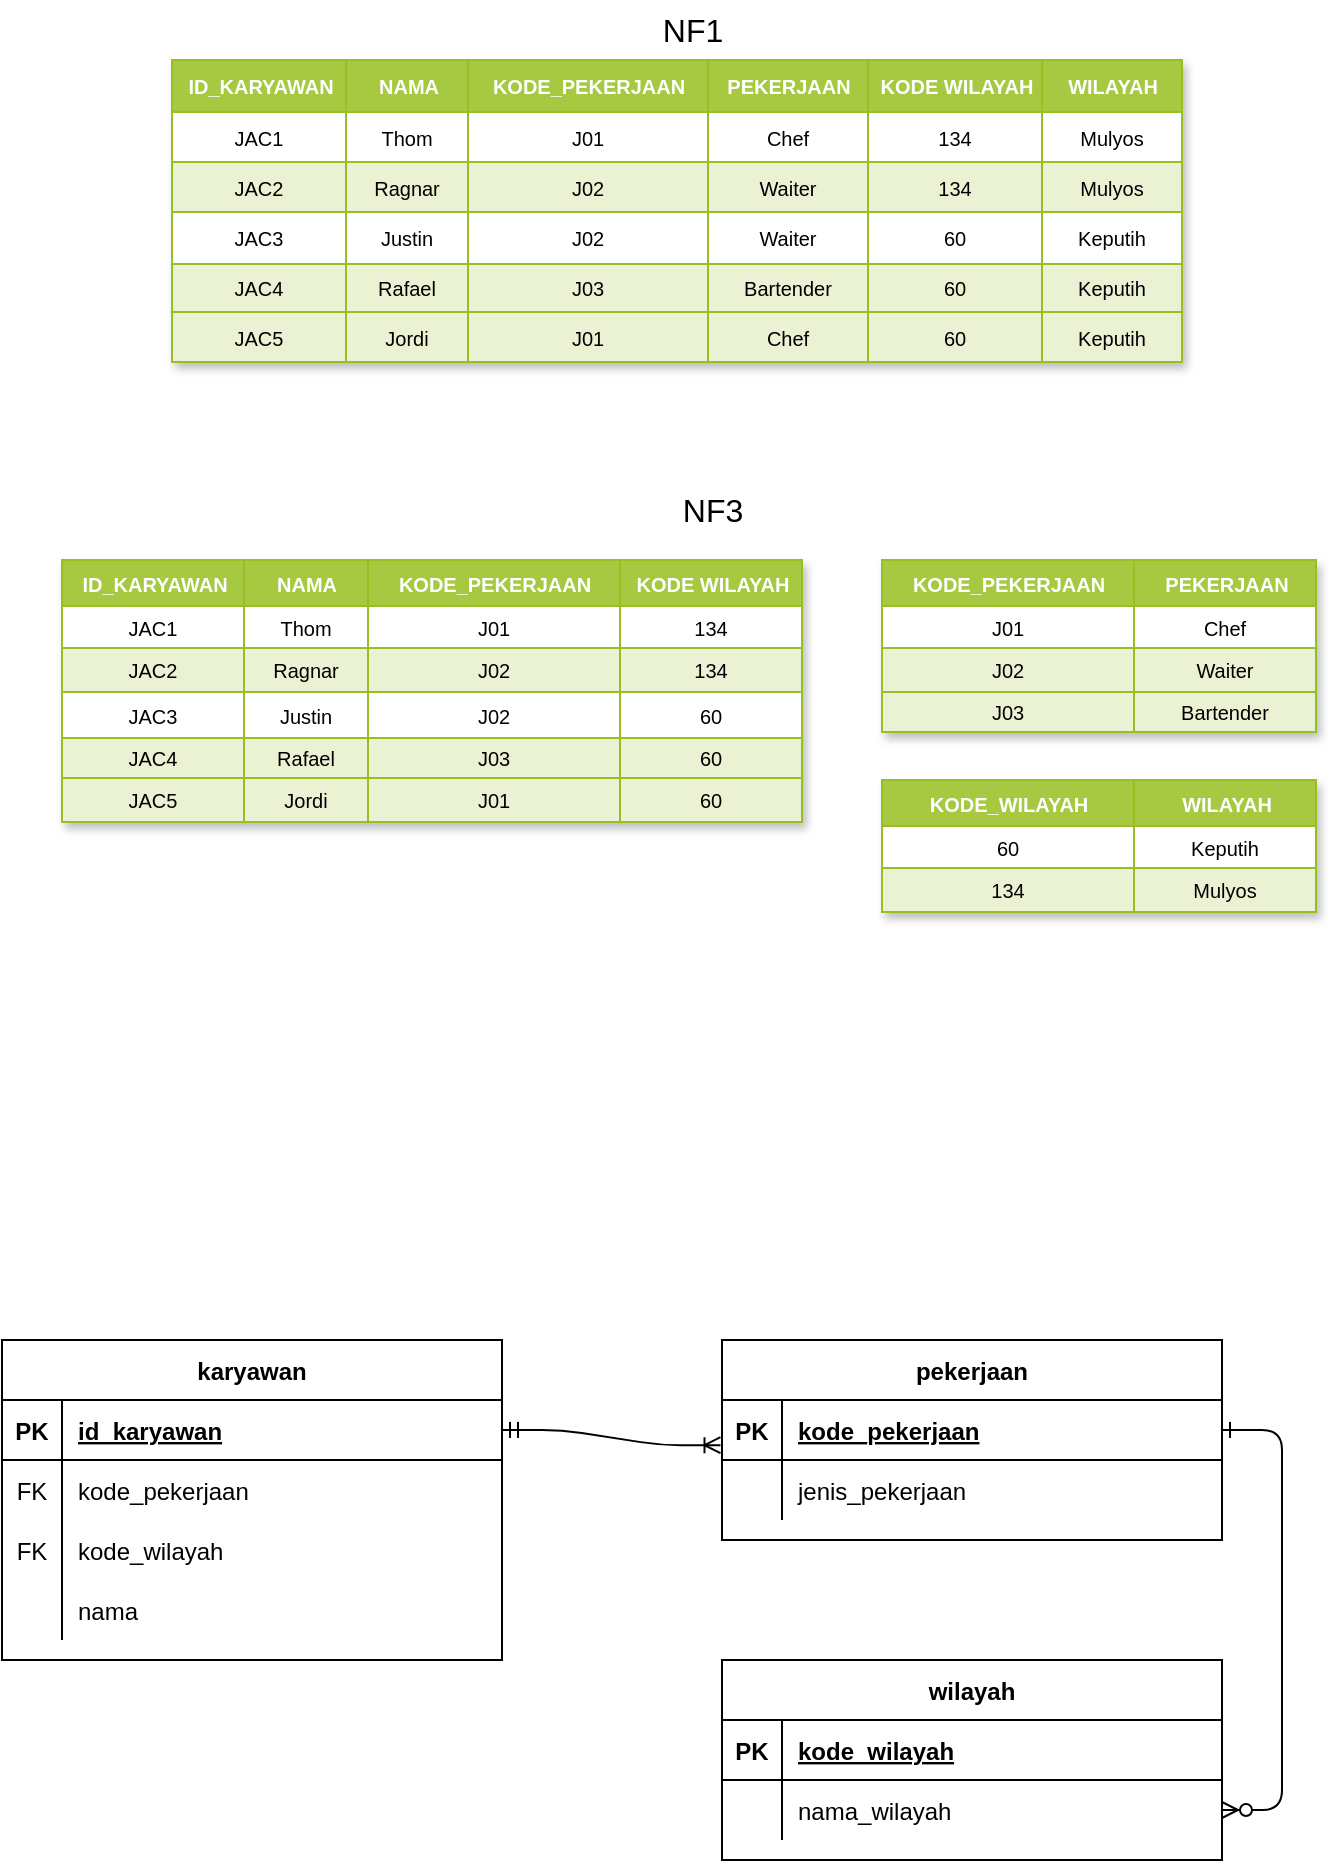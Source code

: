 <mxfile version="24.2.2" type="github">
  <diagram id="R2lEEEUBdFMjLlhIrx00" name="Page-1">
    <mxGraphModel dx="607" dy="333" grid="1" gridSize="10" guides="1" tooltips="1" connect="1" arrows="1" fold="1" page="1" pageScale="1" pageWidth="850" pageHeight="1100" math="0" shadow="0" extFonts="Permanent Marker^https://fonts.googleapis.com/css?family=Permanent+Marker">
      <root>
        <mxCell id="0" />
        <mxCell id="1" parent="0" />
        <mxCell id="C-vyLk0tnHw3VtMMgP7b-1" value="" style="edgeStyle=entityRelationEdgeStyle;endArrow=ERoneToMany;startArrow=ERmandOne;endFill=0;startFill=0;exitX=1;exitY=0.5;exitDx=0;exitDy=0;entryX=-0.003;entryY=0.753;entryDx=0;entryDy=0;entryPerimeter=0;" parent="1" source="C-vyLk0tnHw3VtMMgP7b-24" target="C-vyLk0tnHw3VtMMgP7b-3" edge="1">
          <mxGeometry width="100" height="100" relative="1" as="geometry">
            <mxPoint x="340" y="1290" as="sourcePoint" />
            <mxPoint x="440" y="1190" as="targetPoint" />
            <Array as="points">
              <mxPoint x="350" y="750" />
            </Array>
          </mxGeometry>
        </mxCell>
        <mxCell id="C-vyLk0tnHw3VtMMgP7b-12" value="" style="edgeStyle=entityRelationEdgeStyle;endArrow=ERzeroToMany;startArrow=ERone;endFill=1;startFill=0;" parent="1" source="C-vyLk0tnHw3VtMMgP7b-3" target="C-vyLk0tnHw3VtMMgP7b-17" edge="1">
          <mxGeometry width="100" height="100" relative="1" as="geometry">
            <mxPoint x="400" y="750" as="sourcePoint" />
            <mxPoint x="460" y="775" as="targetPoint" />
          </mxGeometry>
        </mxCell>
        <mxCell id="C-vyLk0tnHw3VtMMgP7b-2" value="pekerjaan" style="shape=table;startSize=30;container=1;collapsible=1;childLayout=tableLayout;fixedRows=1;rowLines=0;fontStyle=1;align=center;resizeLast=1;" parent="1" vertex="1">
          <mxGeometry x="450" y="690" width="250" height="100" as="geometry" />
        </mxCell>
        <mxCell id="C-vyLk0tnHw3VtMMgP7b-3" value="" style="shape=partialRectangle;collapsible=0;dropTarget=0;pointerEvents=0;fillColor=none;points=[[0,0.5],[1,0.5]];portConstraint=eastwest;top=0;left=0;right=0;bottom=1;" parent="C-vyLk0tnHw3VtMMgP7b-2" vertex="1">
          <mxGeometry y="30" width="250" height="30" as="geometry" />
        </mxCell>
        <mxCell id="C-vyLk0tnHw3VtMMgP7b-4" value="PK" style="shape=partialRectangle;overflow=hidden;connectable=0;fillColor=none;top=0;left=0;bottom=0;right=0;fontStyle=1;" parent="C-vyLk0tnHw3VtMMgP7b-3" vertex="1">
          <mxGeometry width="30" height="30" as="geometry">
            <mxRectangle width="30" height="30" as="alternateBounds" />
          </mxGeometry>
        </mxCell>
        <mxCell id="C-vyLk0tnHw3VtMMgP7b-5" value="kode_pekerjaan" style="shape=partialRectangle;overflow=hidden;connectable=0;fillColor=none;top=0;left=0;bottom=0;right=0;align=left;spacingLeft=6;fontStyle=5;" parent="C-vyLk0tnHw3VtMMgP7b-3" vertex="1">
          <mxGeometry x="30" width="220" height="30" as="geometry">
            <mxRectangle width="220" height="30" as="alternateBounds" />
          </mxGeometry>
        </mxCell>
        <mxCell id="C-vyLk0tnHw3VtMMgP7b-6" value="" style="shape=partialRectangle;collapsible=0;dropTarget=0;pointerEvents=0;fillColor=none;points=[[0,0.5],[1,0.5]];portConstraint=eastwest;top=0;left=0;right=0;bottom=0;" parent="C-vyLk0tnHw3VtMMgP7b-2" vertex="1">
          <mxGeometry y="60" width="250" height="30" as="geometry" />
        </mxCell>
        <mxCell id="C-vyLk0tnHw3VtMMgP7b-7" value="" style="shape=partialRectangle;overflow=hidden;connectable=0;fillColor=none;top=0;left=0;bottom=0;right=0;" parent="C-vyLk0tnHw3VtMMgP7b-6" vertex="1">
          <mxGeometry width="30" height="30" as="geometry">
            <mxRectangle width="30" height="30" as="alternateBounds" />
          </mxGeometry>
        </mxCell>
        <mxCell id="C-vyLk0tnHw3VtMMgP7b-8" value="jenis_pekerjaan" style="shape=partialRectangle;overflow=hidden;connectable=0;fillColor=none;top=0;left=0;bottom=0;right=0;align=left;spacingLeft=6;" parent="C-vyLk0tnHw3VtMMgP7b-6" vertex="1">
          <mxGeometry x="30" width="220" height="30" as="geometry">
            <mxRectangle width="220" height="30" as="alternateBounds" />
          </mxGeometry>
        </mxCell>
        <mxCell id="C-vyLk0tnHw3VtMMgP7b-13" value="wilayah" style="shape=table;startSize=30;container=1;collapsible=1;childLayout=tableLayout;fixedRows=1;rowLines=0;fontStyle=1;align=center;resizeLast=1;" parent="1" vertex="1">
          <mxGeometry x="450" y="850" width="250" height="100" as="geometry" />
        </mxCell>
        <mxCell id="C-vyLk0tnHw3VtMMgP7b-14" value="" style="shape=partialRectangle;collapsible=0;dropTarget=0;pointerEvents=0;fillColor=none;points=[[0,0.5],[1,0.5]];portConstraint=eastwest;top=0;left=0;right=0;bottom=1;" parent="C-vyLk0tnHw3VtMMgP7b-13" vertex="1">
          <mxGeometry y="30" width="250" height="30" as="geometry" />
        </mxCell>
        <mxCell id="C-vyLk0tnHw3VtMMgP7b-15" value="PK" style="shape=partialRectangle;overflow=hidden;connectable=0;fillColor=none;top=0;left=0;bottom=0;right=0;fontStyle=1;" parent="C-vyLk0tnHw3VtMMgP7b-14" vertex="1">
          <mxGeometry width="30" height="30" as="geometry">
            <mxRectangle width="30" height="30" as="alternateBounds" />
          </mxGeometry>
        </mxCell>
        <mxCell id="C-vyLk0tnHw3VtMMgP7b-16" value="kode_wilayah" style="shape=partialRectangle;overflow=hidden;connectable=0;fillColor=none;top=0;left=0;bottom=0;right=0;align=left;spacingLeft=6;fontStyle=5;" parent="C-vyLk0tnHw3VtMMgP7b-14" vertex="1">
          <mxGeometry x="30" width="220" height="30" as="geometry">
            <mxRectangle width="220" height="30" as="alternateBounds" />
          </mxGeometry>
        </mxCell>
        <mxCell id="C-vyLk0tnHw3VtMMgP7b-17" value="" style="shape=partialRectangle;collapsible=0;dropTarget=0;pointerEvents=0;fillColor=none;points=[[0,0.5],[1,0.5]];portConstraint=eastwest;top=0;left=0;right=0;bottom=0;" parent="C-vyLk0tnHw3VtMMgP7b-13" vertex="1">
          <mxGeometry y="60" width="250" height="30" as="geometry" />
        </mxCell>
        <mxCell id="C-vyLk0tnHw3VtMMgP7b-18" value="" style="shape=partialRectangle;overflow=hidden;connectable=0;fillColor=none;top=0;left=0;bottom=0;right=0;" parent="C-vyLk0tnHw3VtMMgP7b-17" vertex="1">
          <mxGeometry width="30" height="30" as="geometry">
            <mxRectangle width="30" height="30" as="alternateBounds" />
          </mxGeometry>
        </mxCell>
        <mxCell id="C-vyLk0tnHw3VtMMgP7b-19" value="nama_wilayah" style="shape=partialRectangle;overflow=hidden;connectable=0;fillColor=none;top=0;left=0;bottom=0;right=0;align=left;spacingLeft=6;" parent="C-vyLk0tnHw3VtMMgP7b-17" vertex="1">
          <mxGeometry x="30" width="220" height="30" as="geometry">
            <mxRectangle width="220" height="30" as="alternateBounds" />
          </mxGeometry>
        </mxCell>
        <mxCell id="C-vyLk0tnHw3VtMMgP7b-23" value="karyawan" style="shape=table;startSize=30;container=1;collapsible=1;childLayout=tableLayout;fixedRows=1;rowLines=0;fontStyle=1;align=center;resizeLast=1;" parent="1" vertex="1">
          <mxGeometry x="90" y="690" width="250" height="160" as="geometry" />
        </mxCell>
        <mxCell id="C-vyLk0tnHw3VtMMgP7b-24" value="" style="shape=partialRectangle;collapsible=0;dropTarget=0;pointerEvents=0;fillColor=none;points=[[0,0.5],[1,0.5]];portConstraint=eastwest;top=0;left=0;right=0;bottom=1;" parent="C-vyLk0tnHw3VtMMgP7b-23" vertex="1">
          <mxGeometry y="30" width="250" height="30" as="geometry" />
        </mxCell>
        <mxCell id="C-vyLk0tnHw3VtMMgP7b-25" value="PK" style="shape=partialRectangle;overflow=hidden;connectable=0;fillColor=none;top=0;left=0;bottom=0;right=0;fontStyle=1;" parent="C-vyLk0tnHw3VtMMgP7b-24" vertex="1">
          <mxGeometry width="30" height="30" as="geometry">
            <mxRectangle width="30" height="30" as="alternateBounds" />
          </mxGeometry>
        </mxCell>
        <mxCell id="C-vyLk0tnHw3VtMMgP7b-26" value="id_karyawan" style="shape=partialRectangle;overflow=hidden;connectable=0;fillColor=none;top=0;left=0;bottom=0;right=0;align=left;spacingLeft=6;fontStyle=5;" parent="C-vyLk0tnHw3VtMMgP7b-24" vertex="1">
          <mxGeometry x="30" width="220" height="30" as="geometry">
            <mxRectangle width="220" height="30" as="alternateBounds" />
          </mxGeometry>
        </mxCell>
        <mxCell id="C-vyLk0tnHw3VtMMgP7b-27" value="" style="shape=partialRectangle;collapsible=0;dropTarget=0;pointerEvents=0;fillColor=none;points=[[0,0.5],[1,0.5]];portConstraint=eastwest;top=0;left=0;right=0;bottom=0;" parent="C-vyLk0tnHw3VtMMgP7b-23" vertex="1">
          <mxGeometry y="60" width="250" height="30" as="geometry" />
        </mxCell>
        <mxCell id="C-vyLk0tnHw3VtMMgP7b-28" value="FK" style="shape=partialRectangle;overflow=hidden;connectable=0;fillColor=none;top=0;left=0;bottom=0;right=0;" parent="C-vyLk0tnHw3VtMMgP7b-27" vertex="1">
          <mxGeometry width="30" height="30" as="geometry">
            <mxRectangle width="30" height="30" as="alternateBounds" />
          </mxGeometry>
        </mxCell>
        <mxCell id="C-vyLk0tnHw3VtMMgP7b-29" value="kode_pekerjaan" style="shape=partialRectangle;overflow=hidden;connectable=0;fillColor=none;top=0;left=0;bottom=0;right=0;align=left;spacingLeft=6;" parent="C-vyLk0tnHw3VtMMgP7b-27" vertex="1">
          <mxGeometry x="30" width="220" height="30" as="geometry">
            <mxRectangle width="220" height="30" as="alternateBounds" />
          </mxGeometry>
        </mxCell>
        <mxCell id="DAkjuZI4XN_yzzUwWQdB-363" style="shape=partialRectangle;collapsible=0;dropTarget=0;pointerEvents=0;fillColor=none;points=[[0,0.5],[1,0.5]];portConstraint=eastwest;top=0;left=0;right=0;bottom=0;" vertex="1" parent="C-vyLk0tnHw3VtMMgP7b-23">
          <mxGeometry y="90" width="250" height="30" as="geometry" />
        </mxCell>
        <mxCell id="DAkjuZI4XN_yzzUwWQdB-364" value="FK" style="shape=partialRectangle;overflow=hidden;connectable=0;fillColor=none;top=0;left=0;bottom=0;right=0;" vertex="1" parent="DAkjuZI4XN_yzzUwWQdB-363">
          <mxGeometry width="30" height="30" as="geometry">
            <mxRectangle width="30" height="30" as="alternateBounds" />
          </mxGeometry>
        </mxCell>
        <mxCell id="DAkjuZI4XN_yzzUwWQdB-365" value="kode_wilayah" style="shape=partialRectangle;overflow=hidden;connectable=0;fillColor=none;top=0;left=0;bottom=0;right=0;align=left;spacingLeft=6;" vertex="1" parent="DAkjuZI4XN_yzzUwWQdB-363">
          <mxGeometry x="30" width="220" height="30" as="geometry">
            <mxRectangle width="220" height="30" as="alternateBounds" />
          </mxGeometry>
        </mxCell>
        <mxCell id="DAkjuZI4XN_yzzUwWQdB-366" style="shape=partialRectangle;collapsible=0;dropTarget=0;pointerEvents=0;fillColor=none;points=[[0,0.5],[1,0.5]];portConstraint=eastwest;top=0;left=0;right=0;bottom=0;" vertex="1" parent="C-vyLk0tnHw3VtMMgP7b-23">
          <mxGeometry y="120" width="250" height="30" as="geometry" />
        </mxCell>
        <mxCell id="DAkjuZI4XN_yzzUwWQdB-367" style="shape=partialRectangle;overflow=hidden;connectable=0;fillColor=none;top=0;left=0;bottom=0;right=0;" vertex="1" parent="DAkjuZI4XN_yzzUwWQdB-366">
          <mxGeometry width="30" height="30" as="geometry">
            <mxRectangle width="30" height="30" as="alternateBounds" />
          </mxGeometry>
        </mxCell>
        <mxCell id="DAkjuZI4XN_yzzUwWQdB-368" value="nama" style="shape=partialRectangle;overflow=hidden;connectable=0;fillColor=none;top=0;left=0;bottom=0;right=0;align=left;spacingLeft=6;" vertex="1" parent="DAkjuZI4XN_yzzUwWQdB-366">
          <mxGeometry x="30" width="220" height="30" as="geometry">
            <mxRectangle width="220" height="30" as="alternateBounds" />
          </mxGeometry>
        </mxCell>
        <mxCell id="DAkjuZI4XN_yzzUwWQdB-198" value="Assets" style="childLayout=tableLayout;recursiveResize=0;strokeColor=#98bf21;fillColor=#A7C942;shadow=1;" vertex="1" parent="1">
          <mxGeometry x="175" y="50" width="505" height="151" as="geometry" />
        </mxCell>
        <mxCell id="DAkjuZI4XN_yzzUwWQdB-199" style="shape=tableRow;horizontal=0;startSize=0;swimlaneHead=0;swimlaneBody=0;top=0;left=0;bottom=0;right=0;dropTarget=0;collapsible=0;recursiveResize=0;expand=0;fontStyle=0;strokeColor=inherit;fillColor=#ffffff;" vertex="1" parent="DAkjuZI4XN_yzzUwWQdB-198">
          <mxGeometry width="505" height="26" as="geometry" />
        </mxCell>
        <mxCell id="DAkjuZI4XN_yzzUwWQdB-200" value="ID_KARYAWAN" style="connectable=0;recursiveResize=0;strokeColor=inherit;fillColor=#A7C942;align=center;fontStyle=1;fontColor=#FFFFFF;html=1;fontSize=10;" vertex="1" parent="DAkjuZI4XN_yzzUwWQdB-199">
          <mxGeometry width="87" height="26" as="geometry">
            <mxRectangle width="87" height="26" as="alternateBounds" />
          </mxGeometry>
        </mxCell>
        <mxCell id="DAkjuZI4XN_yzzUwWQdB-201" value="NAMA" style="connectable=0;recursiveResize=0;strokeColor=inherit;fillColor=#A7C942;align=center;fontStyle=1;fontColor=#FFFFFF;html=1;fontSize=10;" vertex="1" parent="DAkjuZI4XN_yzzUwWQdB-199">
          <mxGeometry x="87" width="61" height="26" as="geometry">
            <mxRectangle width="61" height="26" as="alternateBounds" />
          </mxGeometry>
        </mxCell>
        <mxCell id="DAkjuZI4XN_yzzUwWQdB-202" value="KODE_PEKERJAAN" style="connectable=0;recursiveResize=0;strokeColor=inherit;fillColor=#A7C942;align=center;fontStyle=1;fontColor=#FFFFFF;html=1;fontSize=10;" vertex="1" parent="DAkjuZI4XN_yzzUwWQdB-199">
          <mxGeometry x="148" width="120" height="26" as="geometry">
            <mxRectangle width="120" height="26" as="alternateBounds" />
          </mxGeometry>
        </mxCell>
        <mxCell id="DAkjuZI4XN_yzzUwWQdB-224" value="PEKERJAAN" style="connectable=0;recursiveResize=0;strokeColor=inherit;fillColor=#A7C942;align=center;fontStyle=1;fontColor=#FFFFFF;html=1;fontSize=10;" vertex="1" parent="DAkjuZI4XN_yzzUwWQdB-199">
          <mxGeometry x="268" width="80" height="26" as="geometry">
            <mxRectangle width="80" height="26" as="alternateBounds" />
          </mxGeometry>
        </mxCell>
        <mxCell id="DAkjuZI4XN_yzzUwWQdB-229" value="KODE WILAYAH" style="connectable=0;recursiveResize=0;strokeColor=inherit;fillColor=#A7C942;align=center;fontStyle=1;fontColor=#FFFFFF;html=1;fontSize=10;" vertex="1" parent="DAkjuZI4XN_yzzUwWQdB-199">
          <mxGeometry x="348" width="87" height="26" as="geometry">
            <mxRectangle width="87" height="26" as="alternateBounds" />
          </mxGeometry>
        </mxCell>
        <mxCell id="DAkjuZI4XN_yzzUwWQdB-234" value="WILAYAH" style="connectable=0;recursiveResize=0;strokeColor=inherit;fillColor=#A7C942;align=center;fontStyle=1;fontColor=#FFFFFF;html=1;fontSize=10;" vertex="1" parent="DAkjuZI4XN_yzzUwWQdB-199">
          <mxGeometry x="435" width="70" height="26" as="geometry">
            <mxRectangle width="70" height="26" as="alternateBounds" />
          </mxGeometry>
        </mxCell>
        <mxCell id="DAkjuZI4XN_yzzUwWQdB-203" value="" style="shape=tableRow;horizontal=0;startSize=0;swimlaneHead=0;swimlaneBody=0;top=0;left=0;bottom=0;right=0;dropTarget=0;collapsible=0;recursiveResize=0;expand=0;fontStyle=0;strokeColor=inherit;fillColor=#ffffff;" vertex="1" parent="DAkjuZI4XN_yzzUwWQdB-198">
          <mxGeometry y="26" width="505" height="25" as="geometry" />
        </mxCell>
        <mxCell id="DAkjuZI4XN_yzzUwWQdB-204" value="&lt;div&gt;JAC1&lt;/div&gt;" style="connectable=0;recursiveResize=0;strokeColor=inherit;fillColor=inherit;align=center;whiteSpace=wrap;html=1;fontSize=10;" vertex="1" parent="DAkjuZI4XN_yzzUwWQdB-203">
          <mxGeometry width="87" height="25" as="geometry">
            <mxRectangle width="87" height="25" as="alternateBounds" />
          </mxGeometry>
        </mxCell>
        <mxCell id="DAkjuZI4XN_yzzUwWQdB-205" value="Thom" style="connectable=0;recursiveResize=0;strokeColor=inherit;fillColor=inherit;align=center;whiteSpace=wrap;html=1;fontSize=10;" vertex="1" parent="DAkjuZI4XN_yzzUwWQdB-203">
          <mxGeometry x="87" width="61" height="25" as="geometry">
            <mxRectangle width="61" height="25" as="alternateBounds" />
          </mxGeometry>
        </mxCell>
        <mxCell id="DAkjuZI4XN_yzzUwWQdB-206" value="J01" style="connectable=0;recursiveResize=0;strokeColor=inherit;fillColor=inherit;align=center;whiteSpace=wrap;html=1;fontSize=10;" vertex="1" parent="DAkjuZI4XN_yzzUwWQdB-203">
          <mxGeometry x="148" width="120" height="25" as="geometry">
            <mxRectangle width="120" height="25" as="alternateBounds" />
          </mxGeometry>
        </mxCell>
        <mxCell id="DAkjuZI4XN_yzzUwWQdB-225" value="Chef" style="connectable=0;recursiveResize=0;strokeColor=inherit;fillColor=inherit;align=center;whiteSpace=wrap;html=1;fontSize=10;" vertex="1" parent="DAkjuZI4XN_yzzUwWQdB-203">
          <mxGeometry x="268" width="80" height="25" as="geometry">
            <mxRectangle width="80" height="25" as="alternateBounds" />
          </mxGeometry>
        </mxCell>
        <mxCell id="DAkjuZI4XN_yzzUwWQdB-230" value="134" style="connectable=0;recursiveResize=0;strokeColor=inherit;fillColor=inherit;align=center;whiteSpace=wrap;html=1;fontSize=10;" vertex="1" parent="DAkjuZI4XN_yzzUwWQdB-203">
          <mxGeometry x="348" width="87" height="25" as="geometry">
            <mxRectangle width="87" height="25" as="alternateBounds" />
          </mxGeometry>
        </mxCell>
        <mxCell id="DAkjuZI4XN_yzzUwWQdB-235" value="Mulyos" style="connectable=0;recursiveResize=0;strokeColor=inherit;fillColor=inherit;align=center;whiteSpace=wrap;html=1;fontSize=10;" vertex="1" parent="DAkjuZI4XN_yzzUwWQdB-203">
          <mxGeometry x="435" width="70" height="25" as="geometry">
            <mxRectangle width="70" height="25" as="alternateBounds" />
          </mxGeometry>
        </mxCell>
        <mxCell id="DAkjuZI4XN_yzzUwWQdB-207" value="" style="shape=tableRow;horizontal=0;startSize=0;swimlaneHead=0;swimlaneBody=0;top=0;left=0;bottom=0;right=0;dropTarget=0;collapsible=0;recursiveResize=0;expand=0;fontStyle=1;strokeColor=inherit;fillColor=#EAF2D3;" vertex="1" parent="DAkjuZI4XN_yzzUwWQdB-198">
          <mxGeometry y="51" width="505" height="25" as="geometry" />
        </mxCell>
        <mxCell id="DAkjuZI4XN_yzzUwWQdB-208" value="JAC2" style="connectable=0;recursiveResize=0;strokeColor=inherit;fillColor=inherit;whiteSpace=wrap;html=1;fontSize=10;" vertex="1" parent="DAkjuZI4XN_yzzUwWQdB-207">
          <mxGeometry width="87" height="25" as="geometry">
            <mxRectangle width="87" height="25" as="alternateBounds" />
          </mxGeometry>
        </mxCell>
        <mxCell id="DAkjuZI4XN_yzzUwWQdB-209" value="Ragnar" style="connectable=0;recursiveResize=0;strokeColor=inherit;fillColor=inherit;whiteSpace=wrap;html=1;fontSize=10;" vertex="1" parent="DAkjuZI4XN_yzzUwWQdB-207">
          <mxGeometry x="87" width="61" height="25" as="geometry">
            <mxRectangle width="61" height="25" as="alternateBounds" />
          </mxGeometry>
        </mxCell>
        <mxCell id="DAkjuZI4XN_yzzUwWQdB-210" value="J02" style="connectable=0;recursiveResize=0;strokeColor=inherit;fillColor=inherit;whiteSpace=wrap;html=1;fontSize=10;" vertex="1" parent="DAkjuZI4XN_yzzUwWQdB-207">
          <mxGeometry x="148" width="120" height="25" as="geometry">
            <mxRectangle width="120" height="25" as="alternateBounds" />
          </mxGeometry>
        </mxCell>
        <mxCell id="DAkjuZI4XN_yzzUwWQdB-226" value="Waiter" style="connectable=0;recursiveResize=0;strokeColor=inherit;fillColor=inherit;whiteSpace=wrap;html=1;fontSize=10;" vertex="1" parent="DAkjuZI4XN_yzzUwWQdB-207">
          <mxGeometry x="268" width="80" height="25" as="geometry">
            <mxRectangle width="80" height="25" as="alternateBounds" />
          </mxGeometry>
        </mxCell>
        <mxCell id="DAkjuZI4XN_yzzUwWQdB-231" value="134" style="connectable=0;recursiveResize=0;strokeColor=inherit;fillColor=inherit;whiteSpace=wrap;html=1;fontSize=10;" vertex="1" parent="DAkjuZI4XN_yzzUwWQdB-207">
          <mxGeometry x="348" width="87" height="25" as="geometry">
            <mxRectangle width="87" height="25" as="alternateBounds" />
          </mxGeometry>
        </mxCell>
        <mxCell id="DAkjuZI4XN_yzzUwWQdB-236" value="Mulyos" style="connectable=0;recursiveResize=0;strokeColor=inherit;fillColor=inherit;whiteSpace=wrap;html=1;fontSize=10;" vertex="1" parent="DAkjuZI4XN_yzzUwWQdB-207">
          <mxGeometry x="435" width="70" height="25" as="geometry">
            <mxRectangle width="70" height="25" as="alternateBounds" />
          </mxGeometry>
        </mxCell>
        <mxCell id="DAkjuZI4XN_yzzUwWQdB-211" value="" style="shape=tableRow;horizontal=0;startSize=0;swimlaneHead=0;swimlaneBody=0;top=0;left=0;bottom=0;right=0;dropTarget=0;collapsible=0;recursiveResize=0;expand=0;fontStyle=0;strokeColor=inherit;fillColor=#ffffff;" vertex="1" parent="DAkjuZI4XN_yzzUwWQdB-198">
          <mxGeometry y="76" width="505" height="26" as="geometry" />
        </mxCell>
        <mxCell id="DAkjuZI4XN_yzzUwWQdB-212" value="JAC3" style="connectable=0;recursiveResize=0;strokeColor=inherit;fillColor=inherit;fontStyle=0;align=center;whiteSpace=wrap;html=1;fontSize=10;" vertex="1" parent="DAkjuZI4XN_yzzUwWQdB-211">
          <mxGeometry width="87" height="26" as="geometry">
            <mxRectangle width="87" height="26" as="alternateBounds" />
          </mxGeometry>
        </mxCell>
        <mxCell id="DAkjuZI4XN_yzzUwWQdB-213" value="Justin" style="connectable=0;recursiveResize=0;strokeColor=inherit;fillColor=inherit;fontStyle=0;align=center;whiteSpace=wrap;html=1;fontSize=10;" vertex="1" parent="DAkjuZI4XN_yzzUwWQdB-211">
          <mxGeometry x="87" width="61" height="26" as="geometry">
            <mxRectangle width="61" height="26" as="alternateBounds" />
          </mxGeometry>
        </mxCell>
        <mxCell id="DAkjuZI4XN_yzzUwWQdB-214" value="J02" style="connectable=0;recursiveResize=0;strokeColor=inherit;fillColor=inherit;fontStyle=0;align=center;whiteSpace=wrap;html=1;fontSize=10;" vertex="1" parent="DAkjuZI4XN_yzzUwWQdB-211">
          <mxGeometry x="148" width="120" height="26" as="geometry">
            <mxRectangle width="120" height="26" as="alternateBounds" />
          </mxGeometry>
        </mxCell>
        <mxCell id="DAkjuZI4XN_yzzUwWQdB-227" value="Waiter" style="connectable=0;recursiveResize=0;strokeColor=inherit;fillColor=inherit;fontStyle=0;align=center;whiteSpace=wrap;html=1;fontSize=10;" vertex="1" parent="DAkjuZI4XN_yzzUwWQdB-211">
          <mxGeometry x="268" width="80" height="26" as="geometry">
            <mxRectangle width="80" height="26" as="alternateBounds" />
          </mxGeometry>
        </mxCell>
        <mxCell id="DAkjuZI4XN_yzzUwWQdB-232" value="60" style="connectable=0;recursiveResize=0;strokeColor=inherit;fillColor=inherit;fontStyle=0;align=center;whiteSpace=wrap;html=1;fontSize=10;" vertex="1" parent="DAkjuZI4XN_yzzUwWQdB-211">
          <mxGeometry x="348" width="87" height="26" as="geometry">
            <mxRectangle width="87" height="26" as="alternateBounds" />
          </mxGeometry>
        </mxCell>
        <mxCell id="DAkjuZI4XN_yzzUwWQdB-237" value="Keputih" style="connectable=0;recursiveResize=0;strokeColor=inherit;fillColor=inherit;fontStyle=0;align=center;whiteSpace=wrap;html=1;fontSize=10;" vertex="1" parent="DAkjuZI4XN_yzzUwWQdB-211">
          <mxGeometry x="435" width="70" height="26" as="geometry">
            <mxRectangle width="70" height="26" as="alternateBounds" />
          </mxGeometry>
        </mxCell>
        <mxCell id="DAkjuZI4XN_yzzUwWQdB-215" value="" style="shape=tableRow;horizontal=0;startSize=0;swimlaneHead=0;swimlaneBody=0;top=0;left=0;bottom=0;right=0;dropTarget=0;collapsible=0;recursiveResize=0;expand=0;fontStyle=1;strokeColor=inherit;fillColor=#EAF2D3;" vertex="1" parent="DAkjuZI4XN_yzzUwWQdB-198">
          <mxGeometry y="102" width="505" height="24" as="geometry" />
        </mxCell>
        <mxCell id="DAkjuZI4XN_yzzUwWQdB-216" value="JAC4" style="connectable=0;recursiveResize=0;strokeColor=inherit;fillColor=inherit;whiteSpace=wrap;html=1;fontSize=10;" vertex="1" parent="DAkjuZI4XN_yzzUwWQdB-215">
          <mxGeometry width="87" height="24" as="geometry">
            <mxRectangle width="87" height="24" as="alternateBounds" />
          </mxGeometry>
        </mxCell>
        <mxCell id="DAkjuZI4XN_yzzUwWQdB-217" value="Rafael" style="connectable=0;recursiveResize=0;strokeColor=inherit;fillColor=inherit;whiteSpace=wrap;html=1;fontSize=10;" vertex="1" parent="DAkjuZI4XN_yzzUwWQdB-215">
          <mxGeometry x="87" width="61" height="24" as="geometry">
            <mxRectangle width="61" height="24" as="alternateBounds" />
          </mxGeometry>
        </mxCell>
        <mxCell id="DAkjuZI4XN_yzzUwWQdB-218" value="J03" style="connectable=0;recursiveResize=0;strokeColor=inherit;fillColor=inherit;whiteSpace=wrap;html=1;fontSize=10;" vertex="1" parent="DAkjuZI4XN_yzzUwWQdB-215">
          <mxGeometry x="148" width="120" height="24" as="geometry">
            <mxRectangle width="120" height="24" as="alternateBounds" />
          </mxGeometry>
        </mxCell>
        <mxCell id="DAkjuZI4XN_yzzUwWQdB-228" value="Bartender" style="connectable=0;recursiveResize=0;strokeColor=inherit;fillColor=inherit;whiteSpace=wrap;html=1;fontSize=10;" vertex="1" parent="DAkjuZI4XN_yzzUwWQdB-215">
          <mxGeometry x="268" width="80" height="24" as="geometry">
            <mxRectangle width="80" height="24" as="alternateBounds" />
          </mxGeometry>
        </mxCell>
        <mxCell id="DAkjuZI4XN_yzzUwWQdB-233" value="60" style="connectable=0;recursiveResize=0;strokeColor=inherit;fillColor=inherit;whiteSpace=wrap;html=1;fontSize=10;" vertex="1" parent="DAkjuZI4XN_yzzUwWQdB-215">
          <mxGeometry x="348" width="87" height="24" as="geometry">
            <mxRectangle width="87" height="24" as="alternateBounds" />
          </mxGeometry>
        </mxCell>
        <mxCell id="DAkjuZI4XN_yzzUwWQdB-238" value="Keputih" style="connectable=0;recursiveResize=0;strokeColor=inherit;fillColor=inherit;whiteSpace=wrap;html=1;fontSize=10;" vertex="1" parent="DAkjuZI4XN_yzzUwWQdB-215">
          <mxGeometry x="435" width="70" height="24" as="geometry">
            <mxRectangle width="70" height="24" as="alternateBounds" />
          </mxGeometry>
        </mxCell>
        <mxCell id="DAkjuZI4XN_yzzUwWQdB-239" style="shape=tableRow;horizontal=0;startSize=0;swimlaneHead=0;swimlaneBody=0;top=0;left=0;bottom=0;right=0;dropTarget=0;collapsible=0;recursiveResize=0;expand=0;fontStyle=1;strokeColor=inherit;fillColor=#EAF2D3;" vertex="1" parent="DAkjuZI4XN_yzzUwWQdB-198">
          <mxGeometry y="126" width="505" height="25" as="geometry" />
        </mxCell>
        <mxCell id="DAkjuZI4XN_yzzUwWQdB-240" value="JAC5" style="connectable=0;recursiveResize=0;strokeColor=inherit;fillColor=inherit;whiteSpace=wrap;html=1;fontSize=10;" vertex="1" parent="DAkjuZI4XN_yzzUwWQdB-239">
          <mxGeometry width="87" height="25" as="geometry">
            <mxRectangle width="87" height="25" as="alternateBounds" />
          </mxGeometry>
        </mxCell>
        <mxCell id="DAkjuZI4XN_yzzUwWQdB-241" value="Jordi" style="connectable=0;recursiveResize=0;strokeColor=inherit;fillColor=inherit;whiteSpace=wrap;html=1;fontSize=10;" vertex="1" parent="DAkjuZI4XN_yzzUwWQdB-239">
          <mxGeometry x="87" width="61" height="25" as="geometry">
            <mxRectangle width="61" height="25" as="alternateBounds" />
          </mxGeometry>
        </mxCell>
        <mxCell id="DAkjuZI4XN_yzzUwWQdB-242" value="J01" style="connectable=0;recursiveResize=0;strokeColor=inherit;fillColor=inherit;whiteSpace=wrap;html=1;fontSize=10;" vertex="1" parent="DAkjuZI4XN_yzzUwWQdB-239">
          <mxGeometry x="148" width="120" height="25" as="geometry">
            <mxRectangle width="120" height="25" as="alternateBounds" />
          </mxGeometry>
        </mxCell>
        <mxCell id="DAkjuZI4XN_yzzUwWQdB-243" value="Chef" style="connectable=0;recursiveResize=0;strokeColor=inherit;fillColor=inherit;whiteSpace=wrap;html=1;fontSize=10;" vertex="1" parent="DAkjuZI4XN_yzzUwWQdB-239">
          <mxGeometry x="268" width="80" height="25" as="geometry">
            <mxRectangle width="80" height="25" as="alternateBounds" />
          </mxGeometry>
        </mxCell>
        <mxCell id="DAkjuZI4XN_yzzUwWQdB-244" value="60" style="connectable=0;recursiveResize=0;strokeColor=inherit;fillColor=inherit;whiteSpace=wrap;html=1;fontSize=10;" vertex="1" parent="DAkjuZI4XN_yzzUwWQdB-239">
          <mxGeometry x="348" width="87" height="25" as="geometry">
            <mxRectangle width="87" height="25" as="alternateBounds" />
          </mxGeometry>
        </mxCell>
        <mxCell id="DAkjuZI4XN_yzzUwWQdB-245" value="Keputih" style="connectable=0;recursiveResize=0;strokeColor=inherit;fillColor=inherit;whiteSpace=wrap;html=1;fontSize=10;" vertex="1" parent="DAkjuZI4XN_yzzUwWQdB-239">
          <mxGeometry x="435" width="70" height="25" as="geometry">
            <mxRectangle width="70" height="25" as="alternateBounds" />
          </mxGeometry>
        </mxCell>
        <mxCell id="DAkjuZI4XN_yzzUwWQdB-253" value="&lt;font style=&quot;font-size: 16px;&quot;&gt;NF1&lt;/font&gt;" style="text;html=1;align=center;verticalAlign=middle;resizable=0;points=[];autosize=1;strokeColor=none;fillColor=none;" vertex="1" parent="1">
          <mxGeometry x="410" y="20" width="50" height="30" as="geometry" />
        </mxCell>
        <mxCell id="DAkjuZI4XN_yzzUwWQdB-254" value="Assets" style="childLayout=tableLayout;recursiveResize=0;strokeColor=#98bf21;fillColor=#A7C942;shadow=1;" vertex="1" parent="1">
          <mxGeometry x="120" y="300" width="370" height="131" as="geometry" />
        </mxCell>
        <mxCell id="DAkjuZI4XN_yzzUwWQdB-255" style="shape=tableRow;horizontal=0;startSize=0;swimlaneHead=0;swimlaneBody=0;top=0;left=0;bottom=0;right=0;dropTarget=0;collapsible=0;recursiveResize=0;expand=0;fontStyle=0;strokeColor=inherit;fillColor=#ffffff;" vertex="1" parent="DAkjuZI4XN_yzzUwWQdB-254">
          <mxGeometry width="370" height="23" as="geometry" />
        </mxCell>
        <mxCell id="DAkjuZI4XN_yzzUwWQdB-256" value="ID_KARYAWAN" style="connectable=0;recursiveResize=0;strokeColor=inherit;fillColor=#A7C942;align=center;fontStyle=1;fontColor=#FFFFFF;html=1;fontSize=10;" vertex="1" parent="DAkjuZI4XN_yzzUwWQdB-255">
          <mxGeometry width="91" height="23" as="geometry">
            <mxRectangle width="91" height="23" as="alternateBounds" />
          </mxGeometry>
        </mxCell>
        <mxCell id="DAkjuZI4XN_yzzUwWQdB-257" value="NAMA" style="connectable=0;recursiveResize=0;strokeColor=inherit;fillColor=#A7C942;align=center;fontStyle=1;fontColor=#FFFFFF;html=1;fontSize=10;" vertex="1" parent="DAkjuZI4XN_yzzUwWQdB-255">
          <mxGeometry x="91" width="62" height="23" as="geometry">
            <mxRectangle width="62" height="23" as="alternateBounds" />
          </mxGeometry>
        </mxCell>
        <mxCell id="DAkjuZI4XN_yzzUwWQdB-258" value="KODE_PEKERJAAN" style="connectable=0;recursiveResize=0;strokeColor=inherit;fillColor=#A7C942;align=center;fontStyle=1;fontColor=#FFFFFF;html=1;fontSize=10;" vertex="1" parent="DAkjuZI4XN_yzzUwWQdB-255">
          <mxGeometry x="153" width="126" height="23" as="geometry">
            <mxRectangle width="126" height="23" as="alternateBounds" />
          </mxGeometry>
        </mxCell>
        <mxCell id="DAkjuZI4XN_yzzUwWQdB-260" value="KODE WILAYAH" style="connectable=0;recursiveResize=0;strokeColor=inherit;fillColor=#A7C942;align=center;fontStyle=1;fontColor=#FFFFFF;html=1;fontSize=10;" vertex="1" parent="DAkjuZI4XN_yzzUwWQdB-255">
          <mxGeometry x="279" width="91" height="23" as="geometry">
            <mxRectangle width="91" height="23" as="alternateBounds" />
          </mxGeometry>
        </mxCell>
        <mxCell id="DAkjuZI4XN_yzzUwWQdB-262" value="" style="shape=tableRow;horizontal=0;startSize=0;swimlaneHead=0;swimlaneBody=0;top=0;left=0;bottom=0;right=0;dropTarget=0;collapsible=0;recursiveResize=0;expand=0;fontStyle=0;strokeColor=inherit;fillColor=#ffffff;" vertex="1" parent="DAkjuZI4XN_yzzUwWQdB-254">
          <mxGeometry y="23" width="370" height="21" as="geometry" />
        </mxCell>
        <mxCell id="DAkjuZI4XN_yzzUwWQdB-263" value="&lt;div&gt;JAC1&lt;/div&gt;" style="connectable=0;recursiveResize=0;strokeColor=inherit;fillColor=inherit;align=center;whiteSpace=wrap;html=1;fontSize=10;" vertex="1" parent="DAkjuZI4XN_yzzUwWQdB-262">
          <mxGeometry width="91" height="21" as="geometry">
            <mxRectangle width="91" height="21" as="alternateBounds" />
          </mxGeometry>
        </mxCell>
        <mxCell id="DAkjuZI4XN_yzzUwWQdB-264" value="Thom" style="connectable=0;recursiveResize=0;strokeColor=inherit;fillColor=inherit;align=center;whiteSpace=wrap;html=1;fontSize=10;" vertex="1" parent="DAkjuZI4XN_yzzUwWQdB-262">
          <mxGeometry x="91" width="62" height="21" as="geometry">
            <mxRectangle width="62" height="21" as="alternateBounds" />
          </mxGeometry>
        </mxCell>
        <mxCell id="DAkjuZI4XN_yzzUwWQdB-265" value="J01" style="connectable=0;recursiveResize=0;strokeColor=inherit;fillColor=inherit;align=center;whiteSpace=wrap;html=1;fontSize=10;" vertex="1" parent="DAkjuZI4XN_yzzUwWQdB-262">
          <mxGeometry x="153" width="126" height="21" as="geometry">
            <mxRectangle width="126" height="21" as="alternateBounds" />
          </mxGeometry>
        </mxCell>
        <mxCell id="DAkjuZI4XN_yzzUwWQdB-267" value="134" style="connectable=0;recursiveResize=0;strokeColor=inherit;fillColor=inherit;align=center;whiteSpace=wrap;html=1;fontSize=10;" vertex="1" parent="DAkjuZI4XN_yzzUwWQdB-262">
          <mxGeometry x="279" width="91" height="21" as="geometry">
            <mxRectangle width="91" height="21" as="alternateBounds" />
          </mxGeometry>
        </mxCell>
        <mxCell id="DAkjuZI4XN_yzzUwWQdB-269" value="" style="shape=tableRow;horizontal=0;startSize=0;swimlaneHead=0;swimlaneBody=0;top=0;left=0;bottom=0;right=0;dropTarget=0;collapsible=0;recursiveResize=0;expand=0;fontStyle=1;strokeColor=inherit;fillColor=#EAF2D3;" vertex="1" parent="DAkjuZI4XN_yzzUwWQdB-254">
          <mxGeometry y="44" width="370" height="22" as="geometry" />
        </mxCell>
        <mxCell id="DAkjuZI4XN_yzzUwWQdB-270" value="JAC2" style="connectable=0;recursiveResize=0;strokeColor=inherit;fillColor=inherit;whiteSpace=wrap;html=1;fontSize=10;" vertex="1" parent="DAkjuZI4XN_yzzUwWQdB-269">
          <mxGeometry width="91" height="22" as="geometry">
            <mxRectangle width="91" height="22" as="alternateBounds" />
          </mxGeometry>
        </mxCell>
        <mxCell id="DAkjuZI4XN_yzzUwWQdB-271" value="Ragnar" style="connectable=0;recursiveResize=0;strokeColor=inherit;fillColor=inherit;whiteSpace=wrap;html=1;fontSize=10;" vertex="1" parent="DAkjuZI4XN_yzzUwWQdB-269">
          <mxGeometry x="91" width="62" height="22" as="geometry">
            <mxRectangle width="62" height="22" as="alternateBounds" />
          </mxGeometry>
        </mxCell>
        <mxCell id="DAkjuZI4XN_yzzUwWQdB-272" value="J02" style="connectable=0;recursiveResize=0;strokeColor=inherit;fillColor=inherit;whiteSpace=wrap;html=1;fontSize=10;" vertex="1" parent="DAkjuZI4XN_yzzUwWQdB-269">
          <mxGeometry x="153" width="126" height="22" as="geometry">
            <mxRectangle width="126" height="22" as="alternateBounds" />
          </mxGeometry>
        </mxCell>
        <mxCell id="DAkjuZI4XN_yzzUwWQdB-274" value="134" style="connectable=0;recursiveResize=0;strokeColor=inherit;fillColor=inherit;whiteSpace=wrap;html=1;fontSize=10;" vertex="1" parent="DAkjuZI4XN_yzzUwWQdB-269">
          <mxGeometry x="279" width="91" height="22" as="geometry">
            <mxRectangle width="91" height="22" as="alternateBounds" />
          </mxGeometry>
        </mxCell>
        <mxCell id="DAkjuZI4XN_yzzUwWQdB-276" value="" style="shape=tableRow;horizontal=0;startSize=0;swimlaneHead=0;swimlaneBody=0;top=0;left=0;bottom=0;right=0;dropTarget=0;collapsible=0;recursiveResize=0;expand=0;fontStyle=0;strokeColor=inherit;fillColor=#ffffff;" vertex="1" parent="DAkjuZI4XN_yzzUwWQdB-254">
          <mxGeometry y="66" width="370" height="23" as="geometry" />
        </mxCell>
        <mxCell id="DAkjuZI4XN_yzzUwWQdB-277" value="JAC3" style="connectable=0;recursiveResize=0;strokeColor=inherit;fillColor=inherit;fontStyle=0;align=center;whiteSpace=wrap;html=1;fontSize=10;" vertex="1" parent="DAkjuZI4XN_yzzUwWQdB-276">
          <mxGeometry width="91" height="23" as="geometry">
            <mxRectangle width="91" height="23" as="alternateBounds" />
          </mxGeometry>
        </mxCell>
        <mxCell id="DAkjuZI4XN_yzzUwWQdB-278" value="Justin" style="connectable=0;recursiveResize=0;strokeColor=inherit;fillColor=inherit;fontStyle=0;align=center;whiteSpace=wrap;html=1;fontSize=10;" vertex="1" parent="DAkjuZI4XN_yzzUwWQdB-276">
          <mxGeometry x="91" width="62" height="23" as="geometry">
            <mxRectangle width="62" height="23" as="alternateBounds" />
          </mxGeometry>
        </mxCell>
        <mxCell id="DAkjuZI4XN_yzzUwWQdB-279" value="J02" style="connectable=0;recursiveResize=0;strokeColor=inherit;fillColor=inherit;fontStyle=0;align=center;whiteSpace=wrap;html=1;fontSize=10;" vertex="1" parent="DAkjuZI4XN_yzzUwWQdB-276">
          <mxGeometry x="153" width="126" height="23" as="geometry">
            <mxRectangle width="126" height="23" as="alternateBounds" />
          </mxGeometry>
        </mxCell>
        <mxCell id="DAkjuZI4XN_yzzUwWQdB-281" value="60" style="connectable=0;recursiveResize=0;strokeColor=inherit;fillColor=inherit;fontStyle=0;align=center;whiteSpace=wrap;html=1;fontSize=10;" vertex="1" parent="DAkjuZI4XN_yzzUwWQdB-276">
          <mxGeometry x="279" width="91" height="23" as="geometry">
            <mxRectangle width="91" height="23" as="alternateBounds" />
          </mxGeometry>
        </mxCell>
        <mxCell id="DAkjuZI4XN_yzzUwWQdB-283" value="" style="shape=tableRow;horizontal=0;startSize=0;swimlaneHead=0;swimlaneBody=0;top=0;left=0;bottom=0;right=0;dropTarget=0;collapsible=0;recursiveResize=0;expand=0;fontStyle=1;strokeColor=inherit;fillColor=#EAF2D3;" vertex="1" parent="DAkjuZI4XN_yzzUwWQdB-254">
          <mxGeometry y="89" width="370" height="20" as="geometry" />
        </mxCell>
        <mxCell id="DAkjuZI4XN_yzzUwWQdB-284" value="JAC4" style="connectable=0;recursiveResize=0;strokeColor=inherit;fillColor=inherit;whiteSpace=wrap;html=1;fontSize=10;" vertex="1" parent="DAkjuZI4XN_yzzUwWQdB-283">
          <mxGeometry width="91" height="20" as="geometry">
            <mxRectangle width="91" height="20" as="alternateBounds" />
          </mxGeometry>
        </mxCell>
        <mxCell id="DAkjuZI4XN_yzzUwWQdB-285" value="Rafael" style="connectable=0;recursiveResize=0;strokeColor=inherit;fillColor=inherit;whiteSpace=wrap;html=1;fontSize=10;" vertex="1" parent="DAkjuZI4XN_yzzUwWQdB-283">
          <mxGeometry x="91" width="62" height="20" as="geometry">
            <mxRectangle width="62" height="20" as="alternateBounds" />
          </mxGeometry>
        </mxCell>
        <mxCell id="DAkjuZI4XN_yzzUwWQdB-286" value="J03" style="connectable=0;recursiveResize=0;strokeColor=inherit;fillColor=inherit;whiteSpace=wrap;html=1;fontSize=10;" vertex="1" parent="DAkjuZI4XN_yzzUwWQdB-283">
          <mxGeometry x="153" width="126" height="20" as="geometry">
            <mxRectangle width="126" height="20" as="alternateBounds" />
          </mxGeometry>
        </mxCell>
        <mxCell id="DAkjuZI4XN_yzzUwWQdB-288" value="60" style="connectable=0;recursiveResize=0;strokeColor=inherit;fillColor=inherit;whiteSpace=wrap;html=1;fontSize=10;" vertex="1" parent="DAkjuZI4XN_yzzUwWQdB-283">
          <mxGeometry x="279" width="91" height="20" as="geometry">
            <mxRectangle width="91" height="20" as="alternateBounds" />
          </mxGeometry>
        </mxCell>
        <mxCell id="DAkjuZI4XN_yzzUwWQdB-290" style="shape=tableRow;horizontal=0;startSize=0;swimlaneHead=0;swimlaneBody=0;top=0;left=0;bottom=0;right=0;dropTarget=0;collapsible=0;recursiveResize=0;expand=0;fontStyle=1;strokeColor=inherit;fillColor=#EAF2D3;" vertex="1" parent="DAkjuZI4XN_yzzUwWQdB-254">
          <mxGeometry y="109" width="370" height="22" as="geometry" />
        </mxCell>
        <mxCell id="DAkjuZI4XN_yzzUwWQdB-291" value="JAC5" style="connectable=0;recursiveResize=0;strokeColor=inherit;fillColor=inherit;whiteSpace=wrap;html=1;fontSize=10;" vertex="1" parent="DAkjuZI4XN_yzzUwWQdB-290">
          <mxGeometry width="91" height="22" as="geometry">
            <mxRectangle width="91" height="22" as="alternateBounds" />
          </mxGeometry>
        </mxCell>
        <mxCell id="DAkjuZI4XN_yzzUwWQdB-292" value="Jordi" style="connectable=0;recursiveResize=0;strokeColor=inherit;fillColor=inherit;whiteSpace=wrap;html=1;fontSize=10;" vertex="1" parent="DAkjuZI4XN_yzzUwWQdB-290">
          <mxGeometry x="91" width="62" height="22" as="geometry">
            <mxRectangle width="62" height="22" as="alternateBounds" />
          </mxGeometry>
        </mxCell>
        <mxCell id="DAkjuZI4XN_yzzUwWQdB-293" value="J01" style="connectable=0;recursiveResize=0;strokeColor=inherit;fillColor=inherit;whiteSpace=wrap;html=1;fontSize=10;" vertex="1" parent="DAkjuZI4XN_yzzUwWQdB-290">
          <mxGeometry x="153" width="126" height="22" as="geometry">
            <mxRectangle width="126" height="22" as="alternateBounds" />
          </mxGeometry>
        </mxCell>
        <mxCell id="DAkjuZI4XN_yzzUwWQdB-295" value="60" style="connectable=0;recursiveResize=0;strokeColor=inherit;fillColor=inherit;whiteSpace=wrap;html=1;fontSize=10;" vertex="1" parent="DAkjuZI4XN_yzzUwWQdB-290">
          <mxGeometry x="279" width="91" height="22" as="geometry">
            <mxRectangle width="91" height="22" as="alternateBounds" />
          </mxGeometry>
        </mxCell>
        <mxCell id="DAkjuZI4XN_yzzUwWQdB-318" value="Assets" style="childLayout=tableLayout;recursiveResize=0;strokeColor=#98bf21;fillColor=#A7C942;shadow=1;" vertex="1" parent="1">
          <mxGeometry x="530" y="300" width="217" height="86" as="geometry" />
        </mxCell>
        <mxCell id="DAkjuZI4XN_yzzUwWQdB-319" style="shape=tableRow;horizontal=0;startSize=0;swimlaneHead=0;swimlaneBody=0;top=0;left=0;bottom=0;right=0;dropTarget=0;collapsible=0;recursiveResize=0;expand=0;fontStyle=0;strokeColor=inherit;fillColor=#ffffff;" vertex="1" parent="DAkjuZI4XN_yzzUwWQdB-318">
          <mxGeometry width="217" height="23" as="geometry" />
        </mxCell>
        <mxCell id="DAkjuZI4XN_yzzUwWQdB-322" value="KODE_PEKERJAAN" style="connectable=0;recursiveResize=0;strokeColor=inherit;fillColor=#A7C942;align=center;fontStyle=1;fontColor=#FFFFFF;html=1;fontSize=10;" vertex="1" parent="DAkjuZI4XN_yzzUwWQdB-319">
          <mxGeometry width="126" height="23" as="geometry">
            <mxRectangle width="126" height="23" as="alternateBounds" />
          </mxGeometry>
        </mxCell>
        <mxCell id="DAkjuZI4XN_yzzUwWQdB-323" value="PEKERJAAN" style="connectable=0;recursiveResize=0;strokeColor=inherit;fillColor=#A7C942;align=center;fontStyle=1;fontColor=#FFFFFF;html=1;fontSize=10;" vertex="1" parent="DAkjuZI4XN_yzzUwWQdB-319">
          <mxGeometry x="126" width="91" height="23" as="geometry">
            <mxRectangle width="91" height="23" as="alternateBounds" />
          </mxGeometry>
        </mxCell>
        <mxCell id="DAkjuZI4XN_yzzUwWQdB-324" value="" style="shape=tableRow;horizontal=0;startSize=0;swimlaneHead=0;swimlaneBody=0;top=0;left=0;bottom=0;right=0;dropTarget=0;collapsible=0;recursiveResize=0;expand=0;fontStyle=0;strokeColor=inherit;fillColor=#ffffff;" vertex="1" parent="DAkjuZI4XN_yzzUwWQdB-318">
          <mxGeometry y="23" width="217" height="21" as="geometry" />
        </mxCell>
        <mxCell id="DAkjuZI4XN_yzzUwWQdB-327" value="J01" style="connectable=0;recursiveResize=0;strokeColor=inherit;fillColor=inherit;align=center;whiteSpace=wrap;html=1;fontSize=10;" vertex="1" parent="DAkjuZI4XN_yzzUwWQdB-324">
          <mxGeometry width="126" height="21" as="geometry">
            <mxRectangle width="126" height="21" as="alternateBounds" />
          </mxGeometry>
        </mxCell>
        <mxCell id="DAkjuZI4XN_yzzUwWQdB-328" value="Chef" style="connectable=0;recursiveResize=0;strokeColor=inherit;fillColor=inherit;align=center;whiteSpace=wrap;html=1;fontSize=10;" vertex="1" parent="DAkjuZI4XN_yzzUwWQdB-324">
          <mxGeometry x="126" width="91" height="21" as="geometry">
            <mxRectangle width="91" height="21" as="alternateBounds" />
          </mxGeometry>
        </mxCell>
        <mxCell id="DAkjuZI4XN_yzzUwWQdB-329" value="" style="shape=tableRow;horizontal=0;startSize=0;swimlaneHead=0;swimlaneBody=0;top=0;left=0;bottom=0;right=0;dropTarget=0;collapsible=0;recursiveResize=0;expand=0;fontStyle=1;strokeColor=inherit;fillColor=#EAF2D3;" vertex="1" parent="DAkjuZI4XN_yzzUwWQdB-318">
          <mxGeometry y="44" width="217" height="22" as="geometry" />
        </mxCell>
        <mxCell id="DAkjuZI4XN_yzzUwWQdB-332" value="J02" style="connectable=0;recursiveResize=0;strokeColor=inherit;fillColor=inherit;whiteSpace=wrap;html=1;fontSize=10;" vertex="1" parent="DAkjuZI4XN_yzzUwWQdB-329">
          <mxGeometry width="126" height="22" as="geometry">
            <mxRectangle width="126" height="22" as="alternateBounds" />
          </mxGeometry>
        </mxCell>
        <mxCell id="DAkjuZI4XN_yzzUwWQdB-333" value="Waiter" style="connectable=0;recursiveResize=0;strokeColor=inherit;fillColor=inherit;whiteSpace=wrap;html=1;fontSize=10;" vertex="1" parent="DAkjuZI4XN_yzzUwWQdB-329">
          <mxGeometry x="126" width="91" height="22" as="geometry">
            <mxRectangle width="91" height="22" as="alternateBounds" />
          </mxGeometry>
        </mxCell>
        <mxCell id="DAkjuZI4XN_yzzUwWQdB-339" value="" style="shape=tableRow;horizontal=0;startSize=0;swimlaneHead=0;swimlaneBody=0;top=0;left=0;bottom=0;right=0;dropTarget=0;collapsible=0;recursiveResize=0;expand=0;fontStyle=1;strokeColor=inherit;fillColor=#EAF2D3;" vertex="1" parent="DAkjuZI4XN_yzzUwWQdB-318">
          <mxGeometry y="66" width="217" height="20" as="geometry" />
        </mxCell>
        <mxCell id="DAkjuZI4XN_yzzUwWQdB-342" value="J03" style="connectable=0;recursiveResize=0;strokeColor=inherit;fillColor=inherit;whiteSpace=wrap;html=1;fontSize=10;" vertex="1" parent="DAkjuZI4XN_yzzUwWQdB-339">
          <mxGeometry width="126" height="20" as="geometry">
            <mxRectangle width="126" height="20" as="alternateBounds" />
          </mxGeometry>
        </mxCell>
        <mxCell id="DAkjuZI4XN_yzzUwWQdB-343" value="Bartender" style="connectable=0;recursiveResize=0;strokeColor=inherit;fillColor=inherit;whiteSpace=wrap;html=1;fontSize=10;" vertex="1" parent="DAkjuZI4XN_yzzUwWQdB-339">
          <mxGeometry x="126" width="91" height="20" as="geometry">
            <mxRectangle width="91" height="20" as="alternateBounds" />
          </mxGeometry>
        </mxCell>
        <mxCell id="DAkjuZI4XN_yzzUwWQdB-349" value="Assets" style="childLayout=tableLayout;recursiveResize=0;strokeColor=#98bf21;fillColor=#A7C942;shadow=1;" vertex="1" parent="1">
          <mxGeometry x="530" y="410" width="217" height="66" as="geometry" />
        </mxCell>
        <mxCell id="DAkjuZI4XN_yzzUwWQdB-350" style="shape=tableRow;horizontal=0;startSize=0;swimlaneHead=0;swimlaneBody=0;top=0;left=0;bottom=0;right=0;dropTarget=0;collapsible=0;recursiveResize=0;expand=0;fontStyle=0;strokeColor=inherit;fillColor=#ffffff;" vertex="1" parent="DAkjuZI4XN_yzzUwWQdB-349">
          <mxGeometry width="217" height="23" as="geometry" />
        </mxCell>
        <mxCell id="DAkjuZI4XN_yzzUwWQdB-351" value="KODE_WILAYAH" style="connectable=0;recursiveResize=0;strokeColor=inherit;fillColor=#A7C942;align=center;fontStyle=1;fontColor=#FFFFFF;html=1;fontSize=10;" vertex="1" parent="DAkjuZI4XN_yzzUwWQdB-350">
          <mxGeometry width="126" height="23" as="geometry">
            <mxRectangle width="126" height="23" as="alternateBounds" />
          </mxGeometry>
        </mxCell>
        <mxCell id="DAkjuZI4XN_yzzUwWQdB-352" value="WILAYAH" style="connectable=0;recursiveResize=0;strokeColor=inherit;fillColor=#A7C942;align=center;fontStyle=1;fontColor=#FFFFFF;html=1;fontSize=10;" vertex="1" parent="DAkjuZI4XN_yzzUwWQdB-350">
          <mxGeometry x="126" width="91" height="23" as="geometry">
            <mxRectangle width="91" height="23" as="alternateBounds" />
          </mxGeometry>
        </mxCell>
        <mxCell id="DAkjuZI4XN_yzzUwWQdB-353" value="" style="shape=tableRow;horizontal=0;startSize=0;swimlaneHead=0;swimlaneBody=0;top=0;left=0;bottom=0;right=0;dropTarget=0;collapsible=0;recursiveResize=0;expand=0;fontStyle=0;strokeColor=inherit;fillColor=#ffffff;" vertex="1" parent="DAkjuZI4XN_yzzUwWQdB-349">
          <mxGeometry y="23" width="217" height="21" as="geometry" />
        </mxCell>
        <mxCell id="DAkjuZI4XN_yzzUwWQdB-354" value="60" style="connectable=0;recursiveResize=0;strokeColor=inherit;fillColor=inherit;align=center;whiteSpace=wrap;html=1;fontSize=10;" vertex="1" parent="DAkjuZI4XN_yzzUwWQdB-353">
          <mxGeometry width="126" height="21" as="geometry">
            <mxRectangle width="126" height="21" as="alternateBounds" />
          </mxGeometry>
        </mxCell>
        <mxCell id="DAkjuZI4XN_yzzUwWQdB-355" value="Keputih" style="connectable=0;recursiveResize=0;strokeColor=inherit;fillColor=inherit;align=center;whiteSpace=wrap;html=1;fontSize=10;" vertex="1" parent="DAkjuZI4XN_yzzUwWQdB-353">
          <mxGeometry x="126" width="91" height="21" as="geometry">
            <mxRectangle width="91" height="21" as="alternateBounds" />
          </mxGeometry>
        </mxCell>
        <mxCell id="DAkjuZI4XN_yzzUwWQdB-356" value="" style="shape=tableRow;horizontal=0;startSize=0;swimlaneHead=0;swimlaneBody=0;top=0;left=0;bottom=0;right=0;dropTarget=0;collapsible=0;recursiveResize=0;expand=0;fontStyle=1;strokeColor=inherit;fillColor=#EAF2D3;" vertex="1" parent="DAkjuZI4XN_yzzUwWQdB-349">
          <mxGeometry y="44" width="217" height="22" as="geometry" />
        </mxCell>
        <mxCell id="DAkjuZI4XN_yzzUwWQdB-357" value="134" style="connectable=0;recursiveResize=0;strokeColor=inherit;fillColor=inherit;whiteSpace=wrap;html=1;fontSize=10;" vertex="1" parent="DAkjuZI4XN_yzzUwWQdB-356">
          <mxGeometry width="126" height="22" as="geometry">
            <mxRectangle width="126" height="22" as="alternateBounds" />
          </mxGeometry>
        </mxCell>
        <mxCell id="DAkjuZI4XN_yzzUwWQdB-358" value="Mulyos" style="connectable=0;recursiveResize=0;strokeColor=inherit;fillColor=inherit;whiteSpace=wrap;html=1;fontSize=10;" vertex="1" parent="DAkjuZI4XN_yzzUwWQdB-356">
          <mxGeometry x="126" width="91" height="22" as="geometry">
            <mxRectangle width="91" height="22" as="alternateBounds" />
          </mxGeometry>
        </mxCell>
        <mxCell id="DAkjuZI4XN_yzzUwWQdB-362" value="&lt;font style=&quot;font-size: 16px;&quot;&gt;NF3&lt;/font&gt;" style="text;html=1;align=center;verticalAlign=middle;resizable=0;points=[];autosize=1;strokeColor=none;fillColor=none;" vertex="1" parent="1">
          <mxGeometry x="420" y="260" width="50" height="30" as="geometry" />
        </mxCell>
      </root>
    </mxGraphModel>
  </diagram>
</mxfile>
